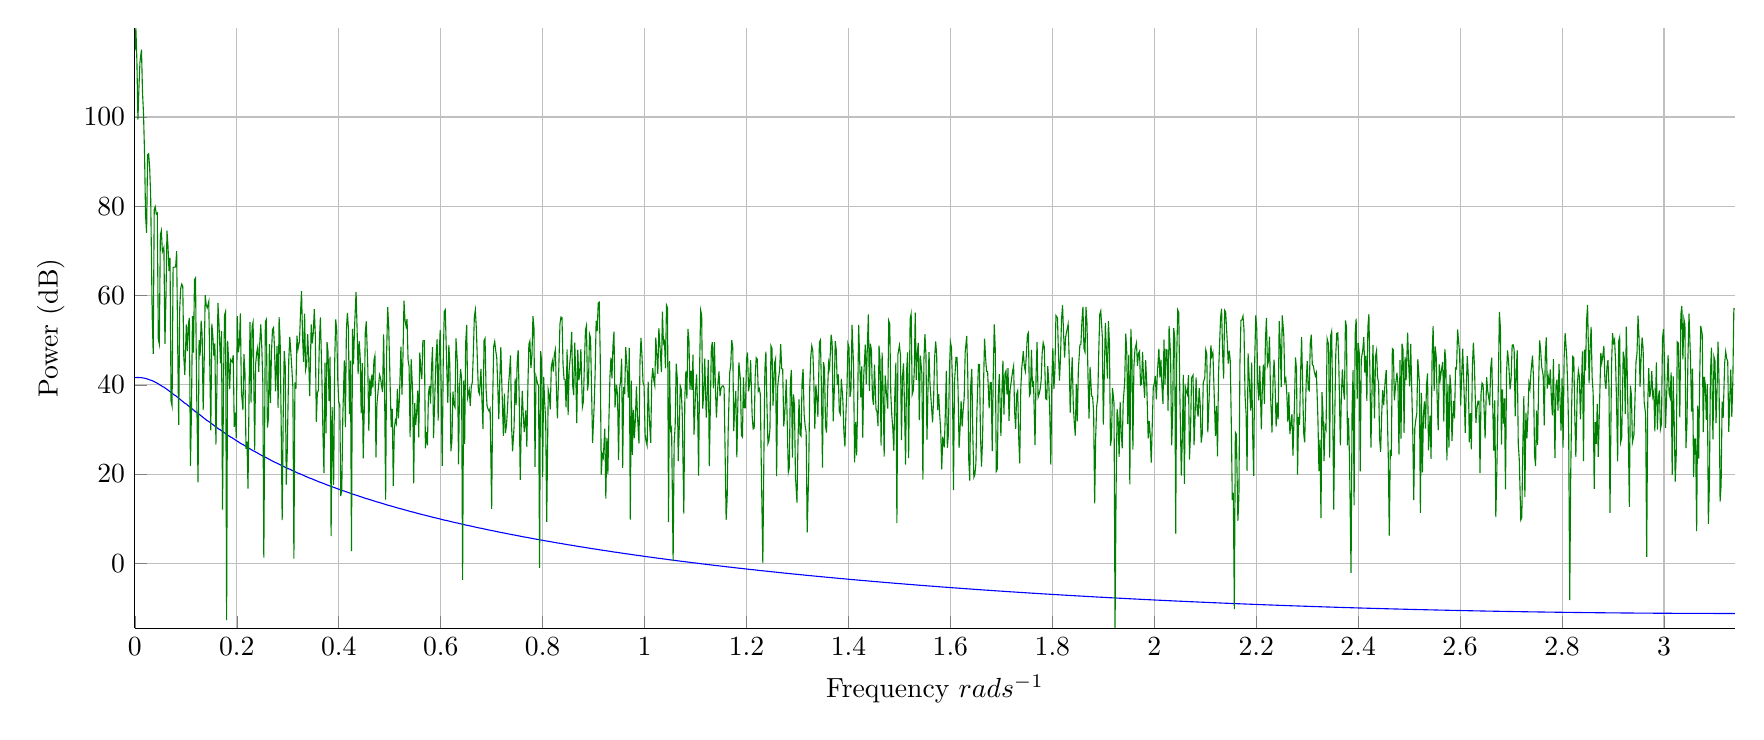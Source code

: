 % This file was created by matlab2tikz v0.4.7 (commit dc5325fc96215cb6277fcef9395ab1c97c9c1938) running on MATLAB 8.3.
% Copyright (c) 2008--2014, Nico Schlömer <nico.schloemer@gmail.com>
% All rights reserved.
% Minimal pgfplots version: 1.3
% 
% The latest updates can be retrieved from
%   http://www.mathworks.com/matlabcentral/fileexchange/22022-matlab2tikz
% where you can also make suggestions and rate matlab2tikz.
% 
\begin{tikzpicture}

\begin{axis}[%
width=8in,
height=3in,
scale only axis,
xmin=0,
xmax=3.139,
xlabel={Frequency $rads^{-1}$},
xmajorgrids,
ymin=-14.538,
ymax=119.898,
ylabel={Power (dB)},
ymajorgrids,
axis x line*=bottom,
axis y line*=left
]
\addplot [color=blue,solid,forget plot]
  table[row sep=crcr]{0	41.604\\
0.002	41.623\\
0.004	41.633\\
0.006	41.635\\
0.008	41.629\\
0.01	41.615\\
0.013	41.592\\
0.015	41.561\\
0.017	41.522\\
0.019	41.474\\
0.021	41.419\\
0.023	41.356\\
0.025	41.286\\
0.027	41.208\\
0.029	41.123\\
0.031	41.031\\
0.034	40.932\\
0.036	40.827\\
0.038	40.715\\
0.04	40.598\\
0.042	40.474\\
0.044	40.346\\
0.046	40.212\\
0.048	40.073\\
0.05	39.929\\
0.052	39.781\\
0.054	39.629\\
0.057	39.473\\
0.059	39.313\\
0.061	39.15\\
0.063	38.984\\
0.065	38.814\\
0.067	38.643\\
0.069	38.468\\
0.071	38.292\\
0.073	38.113\\
0.075	37.933\\
0.077	37.75\\
0.08	37.567\\
0.082	37.382\\
0.084	37.196\\
0.086	37.009\\
0.088	36.821\\
0.09	36.632\\
0.092	36.443\\
0.094	36.254\\
0.096	36.064\\
0.098	35.873\\
0.101	35.683\\
0.103	35.493\\
0.105	35.302\\
0.107	35.112\\
0.109	34.922\\
0.111	34.733\\
0.113	34.544\\
0.115	34.355\\
0.117	34.167\\
0.119	33.979\\
0.121	33.792\\
0.124	33.605\\
0.126	33.419\\
0.128	33.234\\
0.13	33.05\\
0.132	32.867\\
0.134	32.684\\
0.136	32.502\\
0.138	32.321\\
0.14	32.141\\
0.142	31.962\\
0.145	31.784\\
0.147	31.607\\
0.149	31.431\\
0.151	31.256\\
0.153	31.082\\
0.155	30.909\\
0.157	30.737\\
0.159	30.565\\
0.161	30.395\\
0.163	30.226\\
0.165	30.059\\
0.168	29.892\\
0.17	29.726\\
0.172	29.561\\
0.174	29.397\\
0.176	29.235\\
0.178	29.073\\
0.18	28.912\\
0.182	28.753\\
0.184	28.594\\
0.186	28.437\\
0.188	28.281\\
0.191	28.125\\
0.193	27.971\\
0.195	27.817\\
0.197	27.665\\
0.199	27.514\\
0.201	27.364\\
0.203	27.214\\
0.205	27.066\\
0.207	26.919\\
0.209	26.772\\
0.212	26.627\\
0.214	26.482\\
0.216	26.339\\
0.218	26.196\\
0.22	26.055\\
0.222	25.914\\
0.224	25.774\\
0.226	25.636\\
0.228	25.498\\
0.23	25.361\\
0.232	25.225\\
0.235	25.089\\
0.237	24.955\\
0.239	24.822\\
0.241	24.689\\
0.243	24.557\\
0.245	24.426\\
0.247	24.296\\
0.249	24.167\\
0.251	24.039\\
0.253	23.911\\
0.256	23.784\\
0.258	23.658\\
0.26	23.533\\
0.262	23.409\\
0.264	23.285\\
0.266	23.162\\
0.268	23.04\\
0.27	22.919\\
0.272	22.798\\
0.274	22.679\\
0.276	22.56\\
0.279	22.441\\
0.281	22.324\\
0.283	22.207\\
0.285	22.09\\
0.287	21.975\\
0.289	21.86\\
0.291	21.746\\
0.293	21.632\\
0.295	21.52\\
0.297	21.407\\
0.299	21.296\\
0.302	21.185\\
0.304	21.075\\
0.306	20.965\\
0.308	20.856\\
0.31	20.748\\
0.312	20.641\\
0.314	20.533\\
0.316	20.427\\
0.318	20.321\\
0.32	20.216\\
0.323	20.111\\
0.325	20.007\\
0.327	19.904\\
0.329	19.801\\
0.331	19.699\\
0.333	19.597\\
0.335	19.496\\
0.337	19.395\\
0.339	19.295\\
0.341	19.195\\
0.343	19.096\\
0.346	18.998\\
0.348	18.9\\
0.35	18.802\\
0.352	18.706\\
0.354	18.609\\
0.356	18.513\\
0.358	18.418\\
0.36	18.323\\
0.362	18.229\\
0.364	18.135\\
0.367	18.041\\
0.369	17.948\\
0.371	17.856\\
0.373	17.764\\
0.375	17.672\\
0.377	17.581\\
0.379	17.491\\
0.381	17.401\\
0.383	17.311\\
0.385	17.222\\
0.387	17.133\\
0.39	17.045\\
0.392	16.957\\
0.394	16.869\\
0.396	16.782\\
0.398	16.696\\
0.4	16.61\\
0.402	16.524\\
0.404	16.438\\
0.406	16.353\\
0.408	16.269\\
0.411	16.185\\
0.413	16.101\\
0.415	16.018\\
0.417	15.935\\
0.419	15.852\\
0.421	15.77\\
0.423	15.688\\
0.425	15.607\\
0.427	15.526\\
0.429	15.445\\
0.431	15.365\\
0.434	15.285\\
0.436	15.205\\
0.438	15.126\\
0.44	15.047\\
0.442	14.969\\
0.444	14.891\\
0.446	14.813\\
0.448	14.736\\
0.45	14.659\\
0.452	14.582\\
0.454	14.506\\
0.457	14.43\\
0.459	14.354\\
0.461	14.278\\
0.463	14.203\\
0.465	14.129\\
0.467	14.054\\
0.469	13.98\\
0.471	13.906\\
0.473	13.833\\
0.475	13.76\\
0.478	13.687\\
0.48	13.615\\
0.482	13.542\\
0.484	13.47\\
0.486	13.399\\
0.488	13.328\\
0.49	13.257\\
0.492	13.186\\
0.494	13.116\\
0.496	13.045\\
0.498	12.976\\
0.501	12.906\\
0.503	12.837\\
0.505	12.768\\
0.507	12.699\\
0.509	12.631\\
0.511	12.563\\
0.513	12.495\\
0.515	12.427\\
0.517	12.36\\
0.519	12.293\\
0.522	12.226\\
0.524	12.16\\
0.526	12.093\\
0.528	12.027\\
0.53	11.962\\
0.532	11.896\\
0.534	11.831\\
0.536	11.766\\
0.538	11.701\\
0.54	11.637\\
0.542	11.573\\
0.545	11.509\\
0.547	11.445\\
0.549	11.381\\
0.551	11.318\\
0.553	11.255\\
0.555	11.192\\
0.557	11.13\\
0.559	11.068\\
0.561	11.006\\
0.563	10.944\\
0.565	10.882\\
0.568	10.821\\
0.57	10.76\\
0.572	10.699\\
0.574	10.638\\
0.576	10.578\\
0.578	10.518\\
0.58	10.458\\
0.582	10.398\\
0.584	10.338\\
0.586	10.279\\
0.589	10.22\\
0.591	10.161\\
0.593	10.102\\
0.595	10.044\\
0.597	9.985\\
0.599	9.927\\
0.601	9.869\\
0.603	9.812\\
0.605	9.754\\
0.607	9.697\\
0.609	9.64\\
0.612	9.583\\
0.614	9.526\\
0.616	9.47\\
0.618	9.414\\
0.62	9.358\\
0.622	9.302\\
0.624	9.246\\
0.626	9.191\\
0.628	9.135\\
0.63	9.08\\
0.633	9.025\\
0.635	8.97\\
0.637	8.916\\
0.639	8.862\\
0.641	8.807\\
0.643	8.753\\
0.645	8.7\\
0.647	8.646\\
0.649	8.592\\
0.651	8.539\\
0.653	8.486\\
0.656	8.433\\
0.658	8.38\\
0.66	8.328\\
0.662	8.275\\
0.664	8.223\\
0.666	8.171\\
0.668	8.119\\
0.67	8.068\\
0.672	8.016\\
0.674	7.965\\
0.676	7.914\\
0.679	7.862\\
0.681	7.812\\
0.683	7.761\\
0.685	7.71\\
0.687	7.66\\
0.689	7.61\\
0.691	7.56\\
0.693	7.51\\
0.695	7.46\\
0.697	7.41\\
0.7	7.361\\
0.702	7.312\\
0.704	7.263\\
0.706	7.214\\
0.708	7.165\\
0.71	7.116\\
0.712	7.068\\
0.714	7.019\\
0.716	6.971\\
0.718	6.923\\
0.72	6.875\\
0.723	6.827\\
0.725	6.78\\
0.727	6.732\\
0.729	6.685\\
0.731	6.638\\
0.733	6.591\\
0.735	6.544\\
0.737	6.497\\
0.739	6.451\\
0.741	6.404\\
0.744	6.358\\
0.746	6.312\\
0.748	6.266\\
0.75	6.22\\
0.752	6.174\\
0.754	6.128\\
0.756	6.083\\
0.758	6.037\\
0.76	5.992\\
0.762	5.947\\
0.764	5.902\\
0.767	5.857\\
0.769	5.813\\
0.771	5.768\\
0.773	5.724\\
0.775	5.679\\
0.777	5.635\\
0.779	5.591\\
0.781	5.547\\
0.783	5.503\\
0.785	5.46\\
0.787	5.416\\
0.79	5.373\\
0.792	5.33\\
0.794	5.286\\
0.796	5.243\\
0.798	5.201\\
0.8	5.158\\
0.802	5.115\\
0.804	5.073\\
0.806	5.03\\
0.808	4.988\\
0.811	4.946\\
0.813	4.904\\
0.815	4.862\\
0.817	4.82\\
0.819	4.778\\
0.821	4.737\\
0.823	4.695\\
0.825	4.654\\
0.827	4.612\\
0.829	4.571\\
0.831	4.53\\
0.834	4.489\\
0.836	4.449\\
0.838	4.408\\
0.84	4.367\\
0.842	4.327\\
0.844	4.287\\
0.846	4.246\\
0.848	4.206\\
0.85	4.166\\
0.852	4.126\\
0.855	4.087\\
0.857	4.047\\
0.859	4.007\\
0.861	3.968\\
0.863	3.929\\
0.865	3.889\\
0.867	3.85\\
0.869	3.811\\
0.871	3.772\\
0.873	3.733\\
0.875	3.695\\
0.878	3.656\\
0.88	3.618\\
0.882	3.579\\
0.884	3.541\\
0.886	3.503\\
0.888	3.465\\
0.89	3.427\\
0.892	3.389\\
0.894	3.351\\
0.896	3.313\\
0.898	3.276\\
0.901	3.238\\
0.903	3.201\\
0.905	3.163\\
0.907	3.126\\
0.909	3.089\\
0.911	3.052\\
0.913	3.015\\
0.915	2.978\\
0.917	2.941\\
0.919	2.905\\
0.922	2.868\\
0.924	2.832\\
0.926	2.796\\
0.928	2.759\\
0.93	2.723\\
0.932	2.687\\
0.934	2.651\\
0.936	2.615\\
0.938	2.579\\
0.94	2.544\\
0.942	2.508\\
0.945	2.473\\
0.947	2.437\\
0.949	2.402\\
0.951	2.367\\
0.953	2.331\\
0.955	2.296\\
0.957	2.261\\
0.959	2.226\\
0.961	2.192\\
0.963	2.157\\
0.966	2.122\\
0.968	2.088\\
0.97	2.053\\
0.972	2.019\\
0.974	1.985\\
0.976	1.95\\
0.978	1.916\\
0.98	1.882\\
0.982	1.848\\
0.984	1.815\\
0.986	1.781\\
0.989	1.747\\
0.991	1.713\\
0.993	1.68\\
0.995	1.647\\
0.997	1.613\\
0.999	1.58\\
1.001	1.547\\
1.003	1.514\\
1.005	1.481\\
1.007	1.448\\
1.009	1.415\\
1.012	1.382\\
1.014	1.349\\
1.016	1.317\\
1.018	1.284\\
1.02	1.252\\
1.022	1.219\\
1.024	1.187\\
1.026	1.155\\
1.028	1.122\\
1.03	1.09\\
1.033	1.058\\
1.035	1.026\\
1.037	0.995\\
1.039	0.963\\
1.041	0.931\\
1.043	0.9\\
1.045	0.868\\
1.047	0.837\\
1.049	0.805\\
1.051	0.774\\
1.053	0.743\\
1.056	0.711\\
1.058	0.68\\
1.06	0.649\\
1.062	0.618\\
1.064	0.587\\
1.066	0.557\\
1.068	0.526\\
1.07	0.495\\
1.072	0.465\\
1.074	0.434\\
1.077	0.404\\
1.079	0.373\\
1.081	0.343\\
1.083	0.313\\
1.085	0.283\\
1.087	0.253\\
1.089	0.223\\
1.091	0.193\\
1.093	0.163\\
1.095	0.133\\
1.097	0.103\\
1.1	0.074\\
1.102	0.044\\
1.104	0.014\\
1.106	-0.015\\
1.108	-0.044\\
1.11	-0.074\\
1.112	-0.103\\
1.114	-0.132\\
1.116	-0.161\\
1.118	-0.19\\
1.121	-0.219\\
1.123	-0.248\\
1.125	-0.277\\
1.127	-0.306\\
1.129	-0.335\\
1.131	-0.363\\
1.133	-0.392\\
1.135	-0.42\\
1.137	-0.449\\
1.139	-0.477\\
1.141	-0.506\\
1.144	-0.534\\
1.146	-0.562\\
1.148	-0.59\\
1.15	-0.618\\
1.152	-0.646\\
1.154	-0.674\\
1.156	-0.702\\
1.158	-0.73\\
1.16	-0.758\\
1.162	-0.785\\
1.164	-0.813\\
1.167	-0.84\\
1.169	-0.868\\
1.171	-0.895\\
1.173	-0.923\\
1.175	-0.95\\
1.177	-0.977\\
1.179	-1.005\\
1.181	-1.032\\
1.183	-1.059\\
1.185	-1.086\\
1.188	-1.113\\
1.19	-1.14\\
1.192	-1.166\\
1.194	-1.193\\
1.196	-1.22\\
1.198	-1.247\\
1.2	-1.273\\
1.202	-1.3\\
1.204	-1.326\\
1.206	-1.353\\
1.208	-1.379\\
1.211	-1.405\\
1.213	-1.431\\
1.215	-1.458\\
1.217	-1.484\\
1.219	-1.51\\
1.221	-1.536\\
1.223	-1.562\\
1.225	-1.588\\
1.227	-1.614\\
1.229	-1.639\\
1.232	-1.665\\
1.234	-1.691\\
1.236	-1.716\\
1.238	-1.742\\
1.24	-1.767\\
1.242	-1.793\\
1.244	-1.818\\
1.246	-1.844\\
1.248	-1.869\\
1.25	-1.894\\
1.252	-1.919\\
1.255	-1.944\\
1.257	-1.969\\
1.259	-1.994\\
1.261	-2.019\\
1.263	-2.044\\
1.265	-2.069\\
1.267	-2.094\\
1.269	-2.118\\
1.271	-2.143\\
1.273	-2.168\\
1.275	-2.192\\
1.278	-2.217\\
1.28	-2.241\\
1.282	-2.266\\
1.284	-2.29\\
1.286	-2.314\\
1.288	-2.339\\
1.29	-2.363\\
1.292	-2.387\\
1.294	-2.411\\
1.296	-2.435\\
1.299	-2.459\\
1.301	-2.483\\
1.303	-2.507\\
1.305	-2.531\\
1.307	-2.555\\
1.309	-2.578\\
1.311	-2.602\\
1.313	-2.626\\
1.315	-2.649\\
1.317	-2.673\\
1.319	-2.696\\
1.322	-2.72\\
1.324	-2.743\\
1.326	-2.766\\
1.328	-2.79\\
1.33	-2.813\\
1.332	-2.836\\
1.334	-2.859\\
1.336	-2.882\\
1.338	-2.905\\
1.34	-2.928\\
1.343	-2.951\\
1.345	-2.974\\
1.347	-2.997\\
1.349	-3.02\\
1.351	-3.042\\
1.353	-3.065\\
1.355	-3.088\\
1.357	-3.11\\
1.359	-3.133\\
1.361	-3.155\\
1.363	-3.178\\
1.366	-3.2\\
1.368	-3.222\\
1.37	-3.245\\
1.372	-3.267\\
1.374	-3.289\\
1.376	-3.311\\
1.378	-3.333\\
1.38	-3.355\\
1.382	-3.378\\
1.384	-3.399\\
1.386	-3.421\\
1.389	-3.443\\
1.391	-3.465\\
1.393	-3.487\\
1.395	-3.509\\
1.397	-3.53\\
1.399	-3.552\\
1.401	-3.574\\
1.403	-3.595\\
1.405	-3.617\\
1.407	-3.638\\
1.41	-3.66\\
1.412	-3.681\\
1.414	-3.702\\
1.416	-3.724\\
1.418	-3.745\\
1.42	-3.766\\
1.422	-3.787\\
1.424	-3.808\\
1.426	-3.829\\
1.428	-3.85\\
1.43	-3.871\\
1.433	-3.892\\
1.435	-3.913\\
1.437	-3.934\\
1.439	-3.955\\
1.441	-3.976\\
1.443	-3.996\\
1.445	-4.017\\
1.447	-4.038\\
1.449	-4.058\\
1.451	-4.079\\
1.454	-4.099\\
1.456	-4.12\\
1.458	-4.14\\
1.46	-4.16\\
1.462	-4.181\\
1.464	-4.201\\
1.466	-4.221\\
1.468	-4.241\\
1.47	-4.262\\
1.472	-4.282\\
1.474	-4.302\\
1.477	-4.322\\
1.479	-4.342\\
1.481	-4.362\\
1.483	-4.382\\
1.485	-4.401\\
1.487	-4.421\\
1.489	-4.441\\
1.491	-4.461\\
1.493	-4.481\\
1.495	-4.5\\
1.497	-4.52\\
1.5	-4.539\\
1.502	-4.559\\
1.504	-4.578\\
1.506	-4.598\\
1.508	-4.617\\
1.51	-4.637\\
1.512	-4.656\\
1.514	-4.675\\
1.516	-4.694\\
1.518	-4.714\\
1.521	-4.733\\
1.523	-4.752\\
1.525	-4.771\\
1.527	-4.79\\
1.529	-4.809\\
1.531	-4.828\\
1.533	-4.847\\
1.535	-4.866\\
1.537	-4.885\\
1.539	-4.904\\
1.541	-4.922\\
1.544	-4.941\\
1.546	-4.96\\
1.548	-4.978\\
1.55	-4.997\\
1.552	-5.016\\
1.554	-5.034\\
1.556	-5.053\\
1.558	-5.071\\
1.56	-5.09\\
1.562	-5.108\\
1.565	-5.126\\
1.567	-5.145\\
1.569	-5.163\\
1.571	-5.181\\
1.573	-5.199\\
1.575	-5.217\\
1.577	-5.236\\
1.579	-5.254\\
1.581	-5.272\\
1.583	-5.29\\
1.585	-5.308\\
1.588	-5.326\\
1.59	-5.344\\
1.592	-5.361\\
1.594	-5.379\\
1.596	-5.397\\
1.598	-5.415\\
1.6	-5.432\\
1.602	-5.45\\
1.604	-5.468\\
1.606	-5.485\\
1.608	-5.503\\
1.611	-5.52\\
1.613	-5.538\\
1.615	-5.555\\
1.617	-5.573\\
1.619	-5.59\\
1.621	-5.607\\
1.623	-5.625\\
1.625	-5.642\\
1.627	-5.659\\
1.629	-5.676\\
1.632	-5.694\\
1.634	-5.711\\
1.636	-5.728\\
1.638	-5.745\\
1.64	-5.762\\
1.642	-5.779\\
1.644	-5.796\\
1.646	-5.813\\
1.648	-5.83\\
1.65	-5.847\\
1.652	-5.863\\
1.655	-5.88\\
1.657	-5.897\\
1.659	-5.914\\
1.661	-5.93\\
1.663	-5.947\\
1.665	-5.963\\
1.667	-5.98\\
1.669	-5.997\\
1.671	-6.013\\
1.673	-6.029\\
1.676	-6.046\\
1.678	-6.062\\
1.68	-6.079\\
1.682	-6.095\\
1.684	-6.111\\
1.686	-6.127\\
1.688	-6.144\\
1.69	-6.16\\
1.692	-6.176\\
1.694	-6.192\\
1.696	-6.208\\
1.699	-6.224\\
1.701	-6.24\\
1.703	-6.256\\
1.705	-6.272\\
1.707	-6.288\\
1.709	-6.304\\
1.711	-6.32\\
1.713	-6.336\\
1.715	-6.351\\
1.717	-6.367\\
1.719	-6.383\\
1.722	-6.399\\
1.724	-6.414\\
1.726	-6.43\\
1.728	-6.445\\
1.73	-6.461\\
1.732	-6.477\\
1.734	-6.492\\
1.736	-6.507\\
1.738	-6.523\\
1.74	-6.538\\
1.743	-6.554\\
1.745	-6.569\\
1.747	-6.584\\
1.749	-6.6\\
1.751	-6.615\\
1.753	-6.63\\
1.755	-6.645\\
1.757	-6.66\\
1.759	-6.675\\
1.761	-6.69\\
1.763	-6.705\\
1.766	-6.72\\
1.768	-6.735\\
1.77	-6.75\\
1.772	-6.765\\
1.774	-6.78\\
1.776	-6.795\\
1.778	-6.81\\
1.78	-6.825\\
1.782	-6.839\\
1.784	-6.854\\
1.787	-6.869\\
1.789	-6.883\\
1.791	-6.898\\
1.793	-6.913\\
1.795	-6.927\\
1.797	-6.942\\
1.799	-6.956\\
1.801	-6.971\\
1.803	-6.985\\
1.805	-6.999\\
1.807	-7.014\\
1.81	-7.028\\
1.812	-7.042\\
1.814	-7.057\\
1.816	-7.071\\
1.818	-7.085\\
1.82	-7.099\\
1.822	-7.114\\
1.824	-7.128\\
1.826	-7.142\\
1.828	-7.156\\
1.831	-7.17\\
1.833	-7.184\\
1.835	-7.198\\
1.837	-7.212\\
1.839	-7.226\\
1.841	-7.24\\
1.843	-7.253\\
1.845	-7.267\\
1.847	-7.281\\
1.849	-7.295\\
1.851	-7.309\\
1.854	-7.322\\
1.856	-7.336\\
1.858	-7.35\\
1.86	-7.363\\
1.862	-7.377\\
1.864	-7.39\\
1.866	-7.404\\
1.868	-7.417\\
1.87	-7.431\\
1.872	-7.444\\
1.874	-7.458\\
1.877	-7.471\\
1.879	-7.484\\
1.881	-7.498\\
1.883	-7.511\\
1.885	-7.524\\
1.887	-7.538\\
1.889	-7.551\\
1.891	-7.564\\
1.893	-7.577\\
1.895	-7.59\\
1.898	-7.603\\
1.9	-7.616\\
1.902	-7.629\\
1.904	-7.642\\
1.906	-7.655\\
1.908	-7.668\\
1.91	-7.681\\
1.912	-7.694\\
1.914	-7.707\\
1.916	-7.72\\
1.918	-7.733\\
1.921	-7.745\\
1.923	-7.758\\
1.925	-7.771\\
1.927	-7.784\\
1.929	-7.796\\
1.931	-7.809\\
1.933	-7.822\\
1.935	-7.834\\
1.937	-7.847\\
1.939	-7.859\\
1.942	-7.872\\
1.944	-7.884\\
1.946	-7.897\\
1.948	-7.909\\
1.95	-7.921\\
1.952	-7.934\\
1.954	-7.946\\
1.956	-7.958\\
1.958	-7.971\\
1.96	-7.983\\
1.962	-7.995\\
1.965	-8.007\\
1.967	-8.019\\
1.969	-8.032\\
1.971	-8.044\\
1.973	-8.056\\
1.975	-8.068\\
1.977	-8.08\\
1.979	-8.092\\
1.981	-8.104\\
1.983	-8.116\\
1.985	-8.128\\
1.988	-8.14\\
1.99	-8.151\\
1.992	-8.163\\
1.994	-8.175\\
1.996	-8.187\\
1.998	-8.199\\
2.0	-8.21\\
2.002	-8.222\\
2.004	-8.234\\
2.006	-8.245\\
2.009	-8.257\\
2.011	-8.269\\
2.013	-8.28\\
2.015	-8.292\\
2.017	-8.303\\
2.019	-8.315\\
2.021	-8.326\\
2.023	-8.338\\
2.025	-8.349\\
2.027	-8.36\\
2.029	-8.372\\
2.032	-8.383\\
2.034	-8.394\\
2.036	-8.406\\
2.038	-8.417\\
2.04	-8.428\\
2.042	-8.439\\
2.044	-8.451\\
2.046	-8.462\\
2.048	-8.473\\
2.05	-8.484\\
2.053	-8.495\\
2.055	-8.506\\
2.057	-8.517\\
2.059	-8.528\\
2.061	-8.539\\
2.063	-8.55\\
2.065	-8.561\\
2.067	-8.572\\
2.069	-8.583\\
2.071	-8.593\\
2.073	-8.604\\
2.076	-8.615\\
2.078	-8.626\\
2.08	-8.637\\
2.082	-8.647\\
2.084	-8.658\\
2.086	-8.669\\
2.088	-8.679\\
2.09	-8.69\\
2.092	-8.7\\
2.094	-8.711\\
2.096	-8.721\\
2.099	-8.732\\
2.101	-8.742\\
2.103	-8.753\\
2.105	-8.763\\
2.107	-8.774\\
2.109	-8.784\\
2.111	-8.794\\
2.113	-8.805\\
2.115	-8.815\\
2.117	-8.825\\
2.12	-8.836\\
2.122	-8.846\\
2.124	-8.856\\
2.126	-8.866\\
2.128	-8.876\\
2.13	-8.886\\
2.132	-8.897\\
2.134	-8.907\\
2.136	-8.917\\
2.138	-8.927\\
2.14	-8.937\\
2.143	-8.947\\
2.145	-8.957\\
2.147	-8.967\\
2.149	-8.976\\
2.151	-8.986\\
2.153	-8.996\\
2.155	-9.006\\
2.157	-9.016\\
2.159	-9.026\\
2.161	-9.035\\
2.164	-9.045\\
2.166	-9.055\\
2.168	-9.065\\
2.17	-9.074\\
2.172	-9.084\\
2.174	-9.093\\
2.176	-9.103\\
2.178	-9.113\\
2.18	-9.122\\
2.182	-9.132\\
2.184	-9.141\\
2.187	-9.151\\
2.189	-9.16\\
2.191	-9.169\\
2.193	-9.179\\
2.195	-9.188\\
2.197	-9.198\\
2.199	-9.207\\
2.201	-9.216\\
2.203	-9.225\\
2.205	-9.235\\
2.207	-9.244\\
2.21	-9.253\\
2.212	-9.262\\
2.214	-9.271\\
2.216	-9.281\\
2.218	-9.29\\
2.22	-9.299\\
2.222	-9.308\\
2.224	-9.317\\
2.226	-9.326\\
2.228	-9.335\\
2.231	-9.344\\
2.233	-9.353\\
2.235	-9.362\\
2.237	-9.371\\
2.239	-9.379\\
2.241	-9.388\\
2.243	-9.397\\
2.245	-9.406\\
2.247	-9.415\\
2.249	-9.423\\
2.251	-9.432\\
2.254	-9.441\\
2.256	-9.45\\
2.258	-9.458\\
2.26	-9.467\\
2.262	-9.475\\
2.264	-9.484\\
2.266	-9.493\\
2.268	-9.501\\
2.27	-9.51\\
2.272	-9.518\\
2.275	-9.527\\
2.277	-9.535\\
2.279	-9.544\\
2.281	-9.552\\
2.283	-9.56\\
2.285	-9.569\\
2.287	-9.577\\
2.289	-9.585\\
2.291	-9.594\\
2.293	-9.602\\
2.295	-9.61\\
2.298	-9.618\\
2.3	-9.627\\
2.302	-9.635\\
2.304	-9.643\\
2.306	-9.651\\
2.308	-9.659\\
2.31	-9.667\\
2.312	-9.675\\
2.314	-9.683\\
2.316	-9.691\\
2.318	-9.699\\
2.321	-9.707\\
2.323	-9.715\\
2.325	-9.723\\
2.327	-9.731\\
2.329	-9.739\\
2.331	-9.747\\
2.333	-9.755\\
2.335	-9.762\\
2.337	-9.77\\
2.339	-9.778\\
2.342	-9.786\\
2.344	-9.793\\
2.346	-9.801\\
2.348	-9.809\\
2.35	-9.816\\
2.352	-9.824\\
2.354	-9.832\\
2.356	-9.839\\
2.358	-9.847\\
2.36	-9.854\\
2.362	-9.862\\
2.365	-9.869\\
2.367	-9.877\\
2.369	-9.884\\
2.371	-9.892\\
2.373	-9.899\\
2.375	-9.907\\
2.377	-9.914\\
2.379	-9.921\\
2.381	-9.929\\
2.383	-9.936\\
2.386	-9.943\\
2.388	-9.95\\
2.39	-9.958\\
2.392	-9.965\\
2.394	-9.972\\
2.396	-9.979\\
2.398	-9.986\\
2.4	-9.994\\
2.402	-10.001\\
2.404	-10.008\\
2.406	-10.015\\
2.409	-10.022\\
2.411	-10.029\\
2.413	-10.036\\
2.415	-10.043\\
2.417	-10.05\\
2.419	-10.057\\
2.421	-10.064\\
2.423	-10.07\\
2.425	-10.077\\
2.427	-10.084\\
2.429	-10.091\\
2.432	-10.098\\
2.434	-10.105\\
2.436	-10.111\\
2.438	-10.118\\
2.44	-10.125\\
2.442	-10.131\\
2.444	-10.138\\
2.446	-10.145\\
2.448	-10.151\\
2.45	-10.158\\
2.453	-10.165\\
2.455	-10.171\\
2.457	-10.178\\
2.459	-10.184\\
2.461	-10.191\\
2.463	-10.197\\
2.465	-10.204\\
2.467	-10.21\\
2.469	-10.216\\
2.471	-10.223\\
2.473	-10.229\\
2.476	-10.235\\
2.478	-10.242\\
2.48	-10.248\\
2.482	-10.254\\
2.484	-10.261\\
2.486	-10.267\\
2.488	-10.273\\
2.49	-10.279\\
2.492	-10.285\\
2.494	-10.292\\
2.497	-10.298\\
2.499	-10.304\\
2.501	-10.31\\
2.503	-10.316\\
2.505	-10.322\\
2.507	-10.328\\
2.509	-10.334\\
2.511	-10.34\\
2.513	-10.346\\
2.515	-10.352\\
2.517	-10.358\\
2.52	-10.364\\
2.522	-10.37\\
2.524	-10.376\\
2.526	-10.381\\
2.528	-10.387\\
2.53	-10.393\\
2.532	-10.399\\
2.534	-10.405\\
2.536	-10.41\\
2.538	-10.416\\
2.541	-10.422\\
2.543	-10.427\\
2.545	-10.433\\
2.547	-10.439\\
2.549	-10.444\\
2.551	-10.45\\
2.553	-10.455\\
2.555	-10.461\\
2.557	-10.467\\
2.559	-10.472\\
2.561	-10.477\\
2.564	-10.483\\
2.566	-10.488\\
2.568	-10.494\\
2.57	-10.499\\
2.572	-10.505\\
2.574	-10.51\\
2.576	-10.515\\
2.578	-10.521\\
2.58	-10.526\\
2.582	-10.531\\
2.584	-10.536\\
2.587	-10.542\\
2.589	-10.547\\
2.591	-10.552\\
2.593	-10.557\\
2.595	-10.562\\
2.597	-10.568\\
2.599	-10.573\\
2.601	-10.578\\
2.603	-10.583\\
2.605	-10.588\\
2.608	-10.593\\
2.61	-10.598\\
2.612	-10.603\\
2.614	-10.608\\
2.616	-10.613\\
2.618	-10.618\\
2.62	-10.623\\
2.622	-10.628\\
2.624	-10.632\\
2.626	-10.637\\
2.628	-10.642\\
2.631	-10.647\\
2.633	-10.652\\
2.635	-10.656\\
2.637	-10.661\\
2.639	-10.666\\
2.641	-10.671\\
2.643	-10.675\\
2.645	-10.68\\
2.647	-10.685\\
2.649	-10.689\\
2.652	-10.694\\
2.654	-10.698\\
2.656	-10.703\\
2.658	-10.708\\
2.66	-10.712\\
2.662	-10.717\\
2.664	-10.721\\
2.666	-10.726\\
2.668	-10.73\\
2.67	-10.734\\
2.672	-10.739\\
2.675	-10.743\\
2.677	-10.748\\
2.679	-10.752\\
2.681	-10.756\\
2.683	-10.761\\
2.685	-10.765\\
2.687	-10.769\\
2.689	-10.773\\
2.691	-10.778\\
2.693	-10.782\\
2.695	-10.786\\
2.698	-10.79\\
2.7	-10.794\\
2.702	-10.798\\
2.704	-10.802\\
2.706	-10.807\\
2.708	-10.811\\
2.71	-10.815\\
2.712	-10.819\\
2.714	-10.823\\
2.716	-10.827\\
2.719	-10.831\\
2.721	-10.835\\
2.723	-10.838\\
2.725	-10.842\\
2.727	-10.846\\
2.729	-10.85\\
2.731	-10.854\\
2.733	-10.858\\
2.735	-10.862\\
2.737	-10.865\\
2.739	-10.869\\
2.742	-10.873\\
2.744	-10.877\\
2.746	-10.88\\
2.748	-10.884\\
2.75	-10.888\\
2.752	-10.891\\
2.754	-10.895\\
2.756	-10.899\\
2.758	-10.902\\
2.76	-10.906\\
2.763	-10.909\\
2.765	-10.913\\
2.767	-10.916\\
2.769	-10.92\\
2.771	-10.923\\
2.773	-10.927\\
2.775	-10.93\\
2.777	-10.933\\
2.779	-10.937\\
2.781	-10.94\\
2.783	-10.944\\
2.786	-10.947\\
2.788	-10.95\\
2.79	-10.954\\
2.792	-10.957\\
2.794	-10.96\\
2.796	-10.963\\
2.798	-10.966\\
2.8	-10.97\\
2.802	-10.973\\
2.804	-10.976\\
2.806	-10.979\\
2.809	-10.982\\
2.811	-10.985\\
2.813	-10.988\\
2.815	-10.991\\
2.817	-10.995\\
2.819	-10.998\\
2.821	-11.001\\
2.823	-11.003\\
2.825	-11.006\\
2.827	-11.009\\
2.83	-11.012\\
2.832	-11.015\\
2.834	-11.018\\
2.836	-11.021\\
2.838	-11.024\\
2.84	-11.027\\
2.842	-11.029\\
2.844	-11.032\\
2.846	-11.035\\
2.848	-11.038\\
2.85	-11.04\\
2.853	-11.043\\
2.855	-11.046\\
2.857	-11.048\\
2.859	-11.051\\
2.861	-11.054\\
2.863	-11.056\\
2.865	-11.059\\
2.867	-11.062\\
2.869	-11.064\\
2.871	-11.067\\
2.874	-11.069\\
2.876	-11.072\\
2.878	-11.074\\
2.88	-11.077\\
2.882	-11.079\\
2.884	-11.081\\
2.886	-11.084\\
2.888	-11.086\\
2.89	-11.088\\
2.892	-11.091\\
2.894	-11.093\\
2.897	-11.095\\
2.899	-11.098\\
2.901	-11.1\\
2.903	-11.102\\
2.905	-11.104\\
2.907	-11.107\\
2.909	-11.109\\
2.911	-11.111\\
2.913	-11.113\\
2.915	-11.115\\
2.917	-11.117\\
2.92	-11.119\\
2.922	-11.122\\
2.924	-11.124\\
2.926	-11.126\\
2.928	-11.128\\
2.93	-11.13\\
2.932	-11.132\\
2.934	-11.134\\
2.936	-11.135\\
2.938	-11.137\\
2.941	-11.139\\
2.943	-11.141\\
2.945	-11.143\\
2.947	-11.145\\
2.949	-11.147\\
2.951	-11.148\\
2.953	-11.15\\
2.955	-11.152\\
2.957	-11.154\\
2.959	-11.155\\
2.961	-11.157\\
2.964	-11.159\\
2.966	-11.16\\
2.968	-11.162\\
2.97	-11.164\\
2.972	-11.165\\
2.974	-11.167\\
2.976	-11.169\\
2.978	-11.17\\
2.98	-11.172\\
2.982	-11.173\\
2.985	-11.175\\
2.987	-11.176\\
2.989	-11.178\\
2.991	-11.179\\
2.993	-11.18\\
2.995	-11.182\\
2.997	-11.183\\
2.999	-11.184\\
3.001	-11.186\\
3.003	-11.187\\
3.005	-11.188\\
3.008	-11.19\\
3.01	-11.191\\
3.012	-11.192\\
3.014	-11.193\\
3.016	-11.195\\
3.018	-11.196\\
3.02	-11.197\\
3.022	-11.198\\
3.024	-11.199\\
3.026	-11.2\\
3.028	-11.201\\
3.031	-11.203\\
3.033	-11.204\\
3.035	-11.205\\
3.037	-11.206\\
3.039	-11.207\\
3.041	-11.208\\
3.043	-11.209\\
3.045	-11.21\\
3.047	-11.21\\
3.049	-11.211\\
3.052	-11.212\\
3.054	-11.213\\
3.056	-11.214\\
3.058	-11.215\\
3.06	-11.216\\
3.062	-11.216\\
3.064	-11.217\\
3.066	-11.218\\
3.068	-11.219\\
3.07	-11.219\\
3.072	-11.22\\
3.075	-11.221\\
3.077	-11.221\\
3.079	-11.222\\
3.081	-11.223\\
3.083	-11.223\\
3.085	-11.224\\
3.087	-11.224\\
3.089	-11.225\\
3.091	-11.225\\
3.093	-11.226\\
3.096	-11.226\\
3.098	-11.227\\
3.1	-11.227\\
3.102	-11.228\\
3.104	-11.228\\
3.106	-11.228\\
3.108	-11.229\\
3.11	-11.229\\
3.112	-11.229\\
3.114	-11.23\\
3.116	-11.23\\
3.119	-11.23\\
3.121	-11.231\\
3.123	-11.231\\
3.125	-11.231\\
3.127	-11.231\\
3.129	-11.231\\
3.131	-11.232\\
3.133	-11.232\\
3.135	-11.232\\
3.137	-11.232\\
3.139	-11.232\\
};
\addplot [color=black!50!green,solid,forget plot]
  table[row sep=crcr]{0	114.799\\
0.002	119.898\\
0.004	112.547\\
0.006	99.44\\
0.008	106.566\\
0.01	112.3\\
0.013	115.118\\
0.015	105.576\\
0.017	100.681\\
0.019	91.842\\
0.021	77.926\\
0.023	74.025\\
0.025	91.578\\
0.027	91.765\\
0.029	88.751\\
0.031	82.439\\
0.034	55.501\\
0.036	46.948\\
0.038	79.271\\
0.04	79.911\\
0.042	78.299\\
0.044	78.486\\
0.046	50.231\\
0.048	49.116\\
0.05	73.588\\
0.052	74.538\\
0.054	69.82\\
0.057	70.805\\
0.059	49.179\\
0.061	59.488\\
0.063	74.526\\
0.065	71.087\\
0.067	65.455\\
0.069	68.445\\
0.071	36.432\\
0.073	35.266\\
0.075	66.311\\
0.077	66.341\\
0.08	66.419\\
0.082	69.971\\
0.084	49.171\\
0.086	31.048\\
0.088	57.083\\
0.09	61.66\\
0.092	62.551\\
0.094	62.051\\
0.096	46.382\\
0.098	42.251\\
0.101	53.526\\
0.103	47.538\\
0.105	53.642\\
0.107	54.989\\
0.109	21.853\\
0.111	33.774\\
0.113	55.363\\
0.115	47.198\\
0.117	63.52\\
0.119	63.94\\
0.121	40.176\\
0.124	18.133\\
0.126	50.027\\
0.128	46.527\\
0.13	54.355\\
0.132	51.252\\
0.134	34.359\\
0.136	45.225\\
0.138	60.072\\
0.14	57.933\\
0.142	57.26\\
0.145	58.659\\
0.147	44.443\\
0.149	29.781\\
0.151	53.706\\
0.153	50.947\\
0.155	46.441\\
0.157	49.277\\
0.159	26.585\\
0.161	39.744\\
0.163	58.373\\
0.165	53.68\\
0.168	44.781\\
0.17	52.047\\
0.172	12.013\\
0.174	41.446\\
0.176	55.643\\
0.178	56.439\\
0.18	-12.698\\
0.182	49.867\\
0.184	45.32\\
0.186	39.034\\
0.188	45.634\\
0.191	45.128\\
0.193	46.613\\
0.195	30.601\\
0.197	33.776\\
0.199	28.101\\
0.201	55.407\\
0.203	47.281\\
0.205	49.117\\
0.207	56.023\\
0.209	38.534\\
0.212	34.357\\
0.214	46.86\\
0.216	42.747\\
0.218	25.652\\
0.22	27.283\\
0.222	16.727\\
0.224	37.598\\
0.226	54.116\\
0.228	36.031\\
0.23	53.033\\
0.232	54.048\\
0.235	25.343\\
0.237	44.646\\
0.239	47.255\\
0.241	48.404\\
0.243	42.931\\
0.245	49.317\\
0.247	53.517\\
0.249	48.467\\
0.251	40.689\\
0.253	1.282\\
0.256	54.055\\
0.258	54.628\\
0.26	30.396\\
0.262	32.365\\
0.264	49.117\\
0.266	35.96\\
0.268	47.201\\
0.27	52.401\\
0.272	52.806\\
0.274	48.359\\
0.276	38.526\\
0.279	48.729\\
0.281	34.83\\
0.283	55.146\\
0.285	50.103\\
0.287	31.758\\
0.289	9.677\\
0.291	32.674\\
0.293	47.569\\
0.295	44.261\\
0.297	17.649\\
0.299	25.108\\
0.302	45.815\\
0.304	50.723\\
0.306	47.273\\
0.308	43.632\\
0.31	39.462\\
0.312	1.039\\
0.314	40.555\\
0.316	39.109\\
0.318	51.024\\
0.32	48.0\\
0.323	49.785\\
0.325	56.194\\
0.327	60.997\\
0.329	50.823\\
0.331	45.13\\
0.333	55.931\\
0.335	43.363\\
0.337	44.531\\
0.339	51.343\\
0.341	46.222\\
0.343	37.481\\
0.346	53.51\\
0.348	49.273\\
0.35	51.592\\
0.352	56.926\\
0.354	51.293\\
0.356	31.696\\
0.358	38.139\\
0.36	38.78\\
0.362	49.778\\
0.364	55.115\\
0.367	41.292\\
0.369	29.166\\
0.371	20.205\\
0.373	44.912\\
0.375	29.096\\
0.377	49.583\\
0.379	47.358\\
0.381	36.337\\
0.383	46.321\\
0.385	6.078\\
0.387	35.0\\
0.39	17.605\\
0.392	44.792\\
0.394	54.667\\
0.396	52.292\\
0.398	41.276\\
0.4	36.044\\
0.402	35.646\\
0.404	15.078\\
0.406	16.662\\
0.408	33.064\\
0.411	45.473\\
0.413	30.51\\
0.415	52.371\\
0.417	56.138\\
0.419	52.507\\
0.421	33.413\\
0.423	45.445\\
0.425	2.725\\
0.427	52.517\\
0.429	44.58\\
0.431	52.819\\
0.434	60.833\\
0.436	52.513\\
0.438	42.396\\
0.44	49.829\\
0.442	46.492\\
0.444	33.608\\
0.446	44.859\\
0.448	23.503\\
0.45	34.082\\
0.452	51.697\\
0.454	54.186\\
0.457	43.978\\
0.459	29.71\\
0.461	41.416\\
0.463	37.535\\
0.465	42.315\\
0.467	39.361\\
0.469	45.467\\
0.471	46.59\\
0.473	23.744\\
0.475	35.849\\
0.478	39.601\\
0.48	42.266\\
0.482	41.537\\
0.484	39.818\\
0.486	38.363\\
0.488	51.315\\
0.49	38.326\\
0.492	14.262\\
0.494	47.432\\
0.496	57.378\\
0.498	53.141\\
0.501	39.077\\
0.503	30.505\\
0.505	34.596\\
0.507	17.357\\
0.509	30.118\\
0.511	32.042\\
0.513	31.331\\
0.515	39.061\\
0.517	32.475\\
0.519	36.855\\
0.522	48.559\\
0.524	37.808\\
0.526	46.342\\
0.528	58.843\\
0.53	54.428\\
0.532	53.182\\
0.534	54.759\\
0.536	45.523\\
0.538	44.087\\
0.54	28.306\\
0.542	45.78\\
0.545	38.531\\
0.547	17.943\\
0.549	35.871\\
0.551	30.972\\
0.553	34.163\\
0.555	38.718\\
0.557	28.236\\
0.559	47.2\\
0.561	43.479\\
0.563	41.295\\
0.565	49.848\\
0.568	49.893\\
0.57	25.755\\
0.572	29.44\\
0.574	26.46\\
0.576	38.008\\
0.578	39.738\\
0.58	35.812\\
0.582	43.686\\
0.584	48.428\\
0.586	28.051\\
0.589	39.514\\
0.591	46.368\\
0.593	50.238\\
0.595	31.953\\
0.597	46.372\\
0.599	52.31\\
0.601	38.983\\
0.603	21.865\\
0.605	45.241\\
0.607	56.396\\
0.609	56.801\\
0.612	43.371\\
0.614	35.937\\
0.616	48.957\\
0.618	44.339\\
0.62	25.107\\
0.622	27.394\\
0.624	38.495\\
0.626	35.61\\
0.628	34.957\\
0.63	50.379\\
0.633	44.475\\
0.635	22.17\\
0.637	39.48\\
0.639	43.483\\
0.641	41.489\\
0.643	-3.69\\
0.645	40.939\\
0.647	26.766\\
0.649	49.418\\
0.651	53.437\\
0.653	37.188\\
0.656	38.851\\
0.658	35.274\\
0.66	39.586\\
0.662	40.559\\
0.664	46.995\\
0.666	55.25\\
0.668	56.779\\
0.67	52.494\\
0.672	45.378\\
0.674	38.534\\
0.676	37.947\\
0.679	43.562\\
0.681	36.365\\
0.683	30.108\\
0.685	49.915\\
0.687	50.387\\
0.689	39.088\\
0.691	35.211\\
0.693	34.549\\
0.695	34.083\\
0.697	34.671\\
0.7	12.214\\
0.702	36.507\\
0.704	48.607\\
0.706	49.707\\
0.708	47.619\\
0.71	46.077\\
0.712	39.676\\
0.714	32.325\\
0.716	41.311\\
0.718	48.461\\
0.72	39.938\\
0.723	28.549\\
0.725	38.01\\
0.727	29.211\\
0.729	30.879\\
0.731	34.483\\
0.733	39.812\\
0.735	42.758\\
0.737	46.613\\
0.739	31.043\\
0.741	25.067\\
0.744	30.676\\
0.746	41.388\\
0.748	35.478\\
0.75	44.827\\
0.752	47.787\\
0.754	37.27\\
0.756	18.724\\
0.758	30.985\\
0.76	38.622\\
0.762	33.248\\
0.764	29.419\\
0.767	34.25\\
0.769	26.083\\
0.771	39.418\\
0.773	49.08\\
0.775	49.816\\
0.777	43.724\\
0.779	46.363\\
0.781	55.373\\
0.783	52.77\\
0.785	21.638\\
0.787	41.853\\
0.79	40.291\\
0.792	39.758\\
0.794	-0.993\\
0.796	47.534\\
0.798	45.355\\
0.8	19.291\\
0.802	41.777\\
0.804	36.087\\
0.806	32.127\\
0.808	9.309\\
0.811	38.881\\
0.813	37.731\\
0.815	34.522\\
0.817	43.989\\
0.819	45.288\\
0.821	42.982\\
0.823	46.798\\
0.825	47.869\\
0.827	38.988\\
0.829	32.49\\
0.831	40.724\\
0.834	53.698\\
0.836	55.189\\
0.838	55.023\\
0.84	44.633\\
0.842	41.291\\
0.844	41.178\\
0.846	34.969\\
0.848	47.962\\
0.85	33.232\\
0.852	43.203\\
0.855	47.266\\
0.857	51.871\\
0.859	39.751\\
0.861	37.676\\
0.863	49.43\\
0.865	42.363\\
0.867	31.408\\
0.869	47.881\\
0.871	40.995\\
0.873	42.633\\
0.875	48.007\\
0.878	35.012\\
0.88	36.234\\
0.882	44.966\\
0.884	52.214\\
0.886	53.278\\
0.888	38.696\\
0.89	40.584\\
0.892	51.375\\
0.894	50.57\\
0.896	38.868\\
0.898	27.019\\
0.901	35.002\\
0.903	42.671\\
0.905	54.349\\
0.907	52.021\\
0.909	58.266\\
0.911	58.486\\
0.913	46.37\\
0.915	19.891\\
0.917	24.425\\
0.919	23.7\\
0.922	30.193\\
0.924	14.529\\
0.926	28.1\\
0.928	20.03\\
0.93	32.007\\
0.932	41.653\\
0.934	46.063\\
0.936	41.452\\
0.938	48.844\\
0.94	51.89\\
0.942	34.943\\
0.945	39.963\\
0.947	37.628\\
0.949	23.137\\
0.951	39.287\\
0.953	40.821\\
0.955	45.861\\
0.957	21.367\\
0.959	39.552\\
0.961	37.939\\
0.963	48.425\\
0.966	43.11\\
0.968	37.157\\
0.97	48.288\\
0.972	9.811\\
0.974	40.915\\
0.976	24.295\\
0.978	34.386\\
0.98	28.07\\
0.982	32.396\\
0.984	39.635\\
0.986	33.17\\
0.989	26.857\\
0.991	45.413\\
0.993	50.517\\
0.995	46.222\\
0.997	40.504\\
0.999	39.828\\
1.001	28.872\\
1.003	27.258\\
1.005	26.366\\
1.007	40.738\\
1.009	33.234\\
1.012	26.998\\
1.014	40.866\\
1.016	43.747\\
1.018	41.107\\
1.02	39.864\\
1.022	50.573\\
1.024	46.528\\
1.026	42.441\\
1.028	52.678\\
1.03	48.972\\
1.033	42.822\\
1.035	56.392\\
1.037	49.257\\
1.039	49.819\\
1.041	43.681\\
1.043	57.834\\
1.045	57.246\\
1.047	9.222\\
1.049	45.334\\
1.051	29.742\\
1.053	30.343\\
1.056	0.501\\
1.058	26.883\\
1.06	30.806\\
1.062	44.719\\
1.064	41.67\\
1.066	22.899\\
1.068	30.257\\
1.07	39.729\\
1.072	38.914\\
1.074	33.118\\
1.077	11.135\\
1.079	37.373\\
1.081	43.001\\
1.083	36.907\\
1.085	52.551\\
1.087	49.955\\
1.089	38.927\\
1.091	43.142\\
1.093	38.888\\
1.095	46.763\\
1.097	28.833\\
1.1	38.461\\
1.102	42.312\\
1.104	35.333\\
1.106	19.627\\
1.108	44.023\\
1.11	56.695\\
1.112	55.58\\
1.114	34.664\\
1.116	37.905\\
1.118	45.868\\
1.121	32.627\\
1.123	38.23\\
1.125	45.604\\
1.127	21.776\\
1.129	34.91\\
1.131	48.256\\
1.133	49.577\\
1.135	39.188\\
1.137	49.567\\
1.139	39.038\\
1.141	32.635\\
1.144	40.534\\
1.146	43.0\\
1.148	37.454\\
1.15	39.233\\
1.152	39.711\\
1.154	39.767\\
1.156	39.331\\
1.158	24.761\\
1.16	9.757\\
1.162	14.554\\
1.164	29.566\\
1.167	42.724\\
1.169	44.397\\
1.171	49.981\\
1.173	48.345\\
1.175	29.649\\
1.177	35.471\\
1.179	38.616\\
1.181	23.739\\
1.183	35.629\\
1.185	45.033\\
1.188	41.182\\
1.19	28.697\\
1.192	28.301\\
1.194	41.664\\
1.196	34.87\\
1.198	34.843\\
1.2	45.775\\
1.202	47.226\\
1.204	38.547\\
1.206	40.161\\
1.208	45.5\\
1.211	33.147\\
1.213	30.102\\
1.215	30.292\\
1.217	41.968\\
1.219	46.06\\
1.221	45.767\\
1.223	38.591\\
1.225	39.174\\
1.227	37.965\\
1.229	21.798\\
1.232	0.029\\
1.234	23.439\\
1.236	43.387\\
1.238	47.421\\
1.24	35.912\\
1.242	26.847\\
1.244	27.535\\
1.246	30.264\\
1.248	48.721\\
1.25	48.142\\
1.252	35.33\\
1.255	44.82\\
1.257	45.827\\
1.259	19.554\\
1.261	39.418\\
1.263	41.684\\
1.265	43.283\\
1.267	49.102\\
1.269	43.653\\
1.271	43.447\\
1.273	30.691\\
1.275	33.408\\
1.278	41.187\\
1.28	30.883\\
1.282	20.399\\
1.284	21.518\\
1.286	40.602\\
1.288	43.358\\
1.29	23.705\\
1.292	37.846\\
1.294	35.519\\
1.296	19.508\\
1.299	13.618\\
1.301	27.446\\
1.303	36.743\\
1.305	28.867\\
1.307	28.531\\
1.309	40.797\\
1.311	43.547\\
1.313	33.361\\
1.315	30.829\\
1.317	29.387\\
1.319	6.913\\
1.322	20.751\\
1.324	39.278\\
1.326	46.186\\
1.328	48.729\\
1.33	47.582\\
1.332	41.078\\
1.334	30.114\\
1.336	39.999\\
1.338	37.377\\
1.34	32.8\\
1.343	49.521\\
1.345	50.048\\
1.347	39.207\\
1.349	21.469\\
1.351	45.083\\
1.353	43.629\\
1.355	30.756\\
1.357	29.285\\
1.359	38.41\\
1.361	44.925\\
1.363	43.635\\
1.366	51.236\\
1.368	49.402\\
1.37	31.826\\
1.372	38.111\\
1.374	49.799\\
1.376	47.915\\
1.378	39.958\\
1.38	42.346\\
1.382	34.071\\
1.384	33.469\\
1.386	41.313\\
1.389	36.575\\
1.391	29.502\\
1.393	26.161\\
1.395	33.474\\
1.397	39.194\\
1.399	49.226\\
1.401	48.403\\
1.403	37.293\\
1.405	38.943\\
1.407	53.433\\
1.41	44.077\\
1.412	22.648\\
1.414	31.663\\
1.416	24.216\\
1.418	35.755\\
1.42	53.415\\
1.422	45.473\\
1.424	37.195\\
1.426	44.12\\
1.428	28.192\\
1.43	42.124\\
1.433	48.975\\
1.435	40.183\\
1.437	48.377\\
1.439	55.792\\
1.441	38.664\\
1.443	49.2\\
1.445	47.832\\
1.447	37.457\\
1.449	35.502\\
1.451	44.503\\
1.454	34.518\\
1.456	33.957\\
1.458	30.732\\
1.46	48.772\\
1.462	45.3\\
1.464	26.362\\
1.466	47.193\\
1.468	38.23\\
1.47	23.902\\
1.472	42.102\\
1.474	38.846\\
1.477	34.667\\
1.479	54.354\\
1.481	53.654\\
1.483	38.179\\
1.485	33.212\\
1.487	30.204\\
1.489	25.201\\
1.491	38.201\\
1.493	44.955\\
1.495	9.03\\
1.497	46.81\\
1.5	48.853\\
1.502	46.637\\
1.504	27.604\\
1.506	41.851\\
1.508	44.786\\
1.51	34.956\\
1.512	22.101\\
1.514	42.934\\
1.516	47.254\\
1.518	23.567\\
1.521	54.795\\
1.523	55.961\\
1.525	37.821\\
1.527	38.642\\
1.529	42.77\\
1.531	56.168\\
1.533	41.109\\
1.535	47.193\\
1.537	49.393\\
1.539	32.1\\
1.541	46.537\\
1.544	42.466\\
1.546	18.739\\
1.548	45.549\\
1.55	51.333\\
1.552	46.783\\
1.554	27.712\\
1.556	38.931\\
1.558	47.342\\
1.56	40.124\\
1.562	36.622\\
1.565	31.581\\
1.567	36.724\\
1.569	45.983\\
1.571	49.742\\
1.573	46.857\\
1.575	34.322\\
1.577	37.921\\
1.579	33.298\\
1.581	29.74\\
1.583	21.062\\
1.585	28.399\\
1.588	26.0\\
1.59	33.482\\
1.592	43.122\\
1.594	25.904\\
1.596	28.92\\
1.598	42.914\\
1.6	49.595\\
1.602	48.388\\
1.604	40.564\\
1.606	16.424\\
1.608	40.547\\
1.611	46.172\\
1.613	46.109\\
1.615	39.051\\
1.617	25.859\\
1.619	30.276\\
1.621	36.402\\
1.623	30.647\\
1.625	34.353\\
1.627	37.11\\
1.629	47.316\\
1.632	50.933\\
1.634	42.703\\
1.636	23.195\\
1.638	18.543\\
1.64	40.082\\
1.642	43.547\\
1.644	28.426\\
1.646	19.282\\
1.648	19.887\\
1.65	22.391\\
1.652	34.148\\
1.655	44.576\\
1.657	44.531\\
1.659	28.808\\
1.661	21.679\\
1.663	27.498\\
1.665	40.081\\
1.667	50.369\\
1.669	46.094\\
1.671	42.961\\
1.673	42.983\\
1.676	34.754\\
1.678	40.498\\
1.68	40.501\\
1.682	25.133\\
1.684	41.818\\
1.686	53.556\\
1.688	47.992\\
1.69	20.646\\
1.692	21.164\\
1.694	38.145\\
1.696	42.416\\
1.699	28.577\\
1.701	38.006\\
1.703	45.418\\
1.705	33.324\\
1.707	42.457\\
1.709	43.115\\
1.711	37.842\\
1.713	43.759\\
1.715	31.944\\
1.717	38.769\\
1.719	40.47\\
1.722	43.053\\
1.724	44.233\\
1.726	33.937\\
1.728	30.117\\
1.73	37.915\\
1.732	38.687\\
1.734	28.187\\
1.736	22.38\\
1.738	38.899\\
1.74	43.787\\
1.743	47.514\\
1.745	44.187\\
1.747	43.053\\
1.749	46.757\\
1.751	51.173\\
1.753	51.684\\
1.755	37.58\\
1.757	38.133\\
1.759	47.805\\
1.761	39.494\\
1.763	40.899\\
1.766	26.493\\
1.768	41.954\\
1.77	49.634\\
1.772	37.211\\
1.774	37.912\\
1.776	38.975\\
1.778	40.919\\
1.78	47.032\\
1.782	49.47\\
1.784	48.562\\
1.787	36.906\\
1.789	36.72\\
1.791	44.172\\
1.793	40.493\\
1.795	33.176\\
1.797	22.141\\
1.799	41.109\\
1.801	48.223\\
1.803	39.054\\
1.805	43.152\\
1.807	55.516\\
1.81	55.0\\
1.812	47.002\\
1.814	40.961\\
1.816	46.261\\
1.818	54.688\\
1.82	57.821\\
1.822	51.573\\
1.824	46.121\\
1.826	50.643\\
1.828	51.905\\
1.831	53.598\\
1.833	46.003\\
1.835	33.776\\
1.837	41.089\\
1.839	46.127\\
1.841	35.657\\
1.843	31.574\\
1.845	28.623\\
1.847	40.208\\
1.849	31.836\\
1.851	43.452\\
1.854	48.916\\
1.856	49.067\\
1.858	54.236\\
1.86	57.476\\
1.862	48.151\\
1.864	47.346\\
1.866	57.442\\
1.868	53.691\\
1.87	41.398\\
1.872	32.425\\
1.874	44.015\\
1.877	37.48\\
1.879	37.343\\
1.881	33.688\\
1.883	13.458\\
1.885	28.377\\
1.887	35.205\\
1.889	36.957\\
1.891	47.189\\
1.893	55.788\\
1.895	56.564\\
1.898	50.811\\
1.9	31.063\\
1.902	42.978\\
1.904	53.886\\
1.906	47.521\\
1.908	41.407\\
1.91	54.245\\
1.912	49.298\\
1.914	26.357\\
1.916	27.996\\
1.918	39.241\\
1.921	35.872\\
1.923	-14.538\\
1.925	15.992\\
1.927	34.54\\
1.929	32.402\\
1.931	23.843\\
1.933	36.157\\
1.935	29.525\\
1.937	25.765\\
1.939	36.092\\
1.942	40.865\\
1.944	51.482\\
1.946	47.211\\
1.948	31.188\\
1.95	46.737\\
1.952	17.711\\
1.954	52.531\\
1.956	47.193\\
1.958	25.474\\
1.96	44.087\\
1.962	47.903\\
1.965	49.392\\
1.967	44.225\\
1.969	47.029\\
1.971	47.521\\
1.973	39.946\\
1.975	40.098\\
1.977	47.371\\
1.979	41.006\\
1.981	37.106\\
1.983	45.525\\
1.985	40.832\\
1.988	28.005\\
1.99	31.859\\
1.992	28.767\\
1.994	22.58\\
1.996	31.071\\
1.998	39.422\\
2.0	40.307\\
2.002	41.966\\
2.004	36.768\\
2.006	42.549\\
2.009	48.092\\
2.011	41.595\\
2.013	45.634\\
2.015	39.593\\
2.017	35.748\\
2.019	50.115\\
2.021	40.024\\
2.023	47.905\\
2.025	47.782\\
2.027	34.175\\
2.029	53.132\\
2.032	46.387\\
2.034	26.435\\
2.036	33.195\\
2.038	52.715\\
2.04	50.723\\
2.042	6.684\\
2.044	46.5\\
2.046	56.758\\
2.048	56.158\\
2.05	38.775\\
2.053	19.679\\
2.055	28.118\\
2.057	42.2\\
2.059	17.794\\
2.061	39.439\\
2.063	38.425\\
2.065	37.776\\
2.067	42.183\\
2.069	23.269\\
2.071	28.874\\
2.073	41.494\\
2.076	42.158\\
2.078	26.484\\
2.08	33.313\\
2.082	41.644\\
2.084	34.396\\
2.086	32.891\\
2.088	39.308\\
2.09	35.627\\
2.092	27.04\\
2.094	28.946\\
2.096	40.433\\
2.099	41.583\\
2.101	47.857\\
2.103	46.824\\
2.105	29.359\\
2.107	35.365\\
2.109	41.484\\
2.111	48.844\\
2.113	46.368\\
2.115	47.168\\
2.117	39.683\\
2.12	28.569\\
2.122	35.27\\
2.124	23.967\\
2.126	42.349\\
2.128	48.932\\
2.13	54.989\\
2.132	57.044\\
2.134	47.402\\
2.136	41.397\\
2.138	56.706\\
2.14	56.322\\
2.143	49.984\\
2.145	44.769\\
2.147	47.648\\
2.149	45.474\\
2.151	31.859\\
2.153	14.183\\
2.155	15.807\\
2.157	-10.269\\
2.159	29.349\\
2.161	28.933\\
2.164	9.522\\
2.166	15.051\\
2.168	44.751\\
2.17	54.435\\
2.172	54.579\\
2.174	55.394\\
2.176	52.335\\
2.178	37.465\\
2.18	33.727\\
2.182	20.726\\
2.184	47.037\\
2.187	39.298\\
2.189	34.246\\
2.191	44.953\\
2.193	28.906\\
2.195	19.591\\
2.197	45.545\\
2.199	55.528\\
2.201	52.621\\
2.203	39.99\\
2.205	36.535\\
2.207	44.287\\
2.21	29.997\\
2.212	39.663\\
2.214	44.52\\
2.216	35.709\\
2.218	49.917\\
2.22	55.018\\
2.222	44.341\\
2.224	45.265\\
2.226	50.795\\
2.228	38.025\\
2.231	29.32\\
2.233	41.223\\
2.235	45.613\\
2.237	39.958\\
2.239	30.628\\
2.241	35.995\\
2.243	32.274\\
2.245	54.256\\
2.247	49.034\\
2.249	39.525\\
2.251	55.56\\
2.254	51.278\\
2.256	40.626\\
2.258	41.399\\
2.26	37.865\\
2.262	31.638\\
2.264	38.339\\
2.266	28.973\\
2.268	31.296\\
2.27	33.402\\
2.272	24.154\\
2.275	35.618\\
2.277	46.165\\
2.279	43.463\\
2.281	19.889\\
2.283	32.806\\
2.285	31.02\\
2.287	42.578\\
2.289	50.665\\
2.291	40.276\\
2.293	29.274\\
2.295	27.089\\
2.298	40.656\\
2.3	45.282\\
2.302	39.012\\
2.304	38.75\\
2.306	49.286\\
2.308	51.234\\
2.31	44.526\\
2.312	44.265\\
2.314	42.919\\
2.316	41.967\\
2.318	42.731\\
2.321	32.379\\
2.323	20.67\\
2.325	27.714\\
2.327	10.126\\
2.329	38.378\\
2.331	33.66\\
2.333	22.931\\
2.335	30.897\\
2.337	30.058\\
2.339	50.357\\
2.342	48.958\\
2.344	23.668\\
2.346	50.965\\
2.348	51.993\\
2.35	35.584\\
2.352	12.018\\
2.354	32.359\\
2.356	46.818\\
2.358	51.508\\
2.36	51.653\\
2.362	44.55\\
2.365	26.453\\
2.367	37.525\\
2.369	43.448\\
2.371	39.084\\
2.373	36.708\\
2.375	54.441\\
2.377	52.969\\
2.379	26.425\\
2.381	32.57\\
2.383	23.264\\
2.386	-2.152\\
2.388	34.537\\
2.39	43.283\\
2.392	13.013\\
2.394	51.356\\
2.396	54.837\\
2.398	36.801\\
2.4	49.341\\
2.402	47.245\\
2.404	20.619\\
2.406	45.669\\
2.409	47.855\\
2.411	50.655\\
2.413	42.711\\
2.415	46.539\\
2.417	36.42\\
2.419	52.931\\
2.421	55.833\\
2.423	42.721\\
2.425	25.919\\
2.427	37.876\\
2.429	48.884\\
2.432	32.501\\
2.434	46.362\\
2.436	47.676\\
2.438	41.664\\
2.44	40.478\\
2.442	27.991\\
2.444	24.976\\
2.446	33.079\\
2.448	38.828\\
2.45	35.43\\
2.453	41.061\\
2.455	43.266\\
2.457	33.852\\
2.459	24.274\\
2.461	6.202\\
2.463	25.437\\
2.465	24.038\\
2.467	48.095\\
2.469	47.832\\
2.471	36.523\\
2.473	39.426\\
2.476	42.692\\
2.478	40.196\\
2.48	24.4\\
2.482	45.517\\
2.484	27.936\\
2.486	49.193\\
2.488	47.883\\
2.49	29.244\\
2.492	46.234\\
2.494	41.073\\
2.497	51.71\\
2.499	44.665\\
2.501	39.668\\
2.503	49.196\\
2.505	39.217\\
2.507	29.938\\
2.509	14.166\\
2.511	30.153\\
2.513	32.14\\
2.515	33.662\\
2.517	45.741\\
2.52	40.719\\
2.522	11.282\\
2.524	38.214\\
2.526	20.389\\
2.528	33.293\\
2.53	36.264\\
2.532	30.189\\
2.534	39.806\\
2.536	42.545\\
2.538	25.331\\
2.541	33.088\\
2.543	23.423\\
2.545	46.598\\
2.547	53.135\\
2.549	38.656\\
2.551	48.585\\
2.553	46.399\\
2.555	36.495\\
2.557	29.834\\
2.559	44.595\\
2.561	41.274\\
2.564	43.829\\
2.566	45.121\\
2.568	31.753\\
2.57	48.007\\
2.572	45.205\\
2.574	23.047\\
2.576	40.2\\
2.578	25.902\\
2.58	42.251\\
2.582	39.061\\
2.584	27.373\\
2.587	36.39\\
2.589	32.474\\
2.591	43.803\\
2.593	43.614\\
2.595	52.411\\
2.597	49.797\\
2.599	46.897\\
2.601	35.32\\
2.603	41.881\\
2.605	48.108\\
2.608	37.679\\
2.61	29.238\\
2.612	39.211\\
2.614	46.434\\
2.616	42.095\\
2.618	27.099\\
2.62	33.639\\
2.622	25.51\\
2.624	44.001\\
2.626	49.456\\
2.628	44.334\\
2.631	31.468\\
2.633	34.725\\
2.635	36.351\\
2.637	36.342\\
2.639	20.242\\
2.641	37.942\\
2.643	40.414\\
2.645	40.052\\
2.647	34.65\\
2.649	28.014\\
2.652	41.692\\
2.654	38.746\\
2.656	37.198\\
2.658	35.414\\
2.66	43.746\\
2.662	46.063\\
2.664	35.15\\
2.666	25.267\\
2.668	36.509\\
2.67	10.351\\
2.672	20.781\\
2.675	40.564\\
2.677	56.356\\
2.679	52.788\\
2.681	26.608\\
2.683	38.973\\
2.685	31.333\\
2.687	36.963\\
2.689	16.57\\
2.691	42.593\\
2.693	47.724\\
2.695	45.264\\
2.698	38.988\\
2.7	41.296\\
2.702	48.857\\
2.704	48.978\\
2.706	47.845\\
2.708	32.958\\
2.71	43.047\\
2.712	47.709\\
2.714	26.902\\
2.716	23.353\\
2.719	9.715\\
2.721	10.276\\
2.723	26.522\\
2.725	37.438\\
2.727	14.841\\
2.729	33.768\\
2.731	27.997\\
2.733	33.254\\
2.735	40.431\\
2.737	39.162\\
2.739	42.942\\
2.742	46.558\\
2.744	41.323\\
2.746	24.294\\
2.748	21.815\\
2.75	34.223\\
2.752	26.546\\
2.754	40.292\\
2.756	49.964\\
2.758	47.676\\
2.76	44.052\\
2.763	41.993\\
2.765	30.933\\
2.767	46.394\\
2.769	50.631\\
2.771	39.177\\
2.773	41.66\\
2.775	39.967\\
2.777	43.477\\
2.779	36.971\\
2.781	33.166\\
2.783	45.769\\
2.786	23.574\\
2.788	39.771\\
2.79	41.161\\
2.792	34.206\\
2.794	44.706\\
2.796	36.47\\
2.798	29.733\\
2.8	41.552\\
2.802	25.908\\
2.804	45.828\\
2.806	51.594\\
2.809	46.568\\
2.811	39.853\\
2.813	28.852\\
2.815	-8.223\\
2.817	20.407\\
2.819	36.326\\
2.821	46.344\\
2.823	46.054\\
2.825	32.765\\
2.827	23.855\\
2.83	40.173\\
2.832	43.189\\
2.834	41.728\\
2.836	32.255\\
2.838	40.005\\
2.84	47.509\\
2.842	22.884\\
2.844	47.903\\
2.846	43.177\\
2.848	54.158\\
2.85	57.886\\
2.853	40.338\\
2.855	48.277\\
2.857	52.995\\
2.859	41.633\\
2.861	38.046\\
2.863	16.705\\
2.865	31.611\\
2.867	26.748\\
2.869	35.723\\
2.871	23.878\\
2.874	37.914\\
2.876	47.159\\
2.878	45.031\\
2.88	46.543\\
2.882	48.727\\
2.884	41.038\\
2.886	39.03\\
2.888	43.999\\
2.89	45.51\\
2.892	39.593\\
2.894	11.33\\
2.897	44.186\\
2.899	51.593\\
2.901	49.407\\
2.903	50.149\\
2.905	44.955\\
2.907	35.516\\
2.909	22.833\\
2.911	49.751\\
2.913	50.654\\
2.915	27.151\\
2.917	28.176\\
2.92	47.403\\
2.922	45.929\\
2.924	33.501\\
2.926	53.058\\
2.928	41.787\\
2.93	28.53\\
2.932	12.648\\
2.934	39.803\\
2.936	37.801\\
2.938	27.092\\
2.941	28.816\\
2.943	36.627\\
2.945	45.11\\
2.947	47.07\\
2.949	55.489\\
2.951	50.528\\
2.953	39.538\\
2.955	45.969\\
2.957	50.617\\
2.959	48.082\\
2.961	36.18\\
2.964	33.283\\
2.966	1.475\\
2.968	35.508\\
2.97	43.728\\
2.972	37.238\\
2.974	38.655\\
2.976	43.038\\
2.978	37.41\\
2.98	38.436\\
2.982	29.582\\
2.985	45.028\\
2.987	29.989\\
2.989	37.343\\
2.991	38.745\\
2.993	30.084\\
2.995	31.213\\
2.997	50.431\\
2.999	52.446\\
3.001	44.773\\
3.003	30.345\\
3.005	37.233\\
3.008	46.643\\
3.01	37.972\\
3.012	37.117\\
3.014	42.781\\
3.016	19.759\\
3.018	41.914\\
3.02	31.504\\
3.022	18.335\\
3.024	24.5\\
3.026	49.617\\
3.028	49.397\\
3.031	32.727\\
3.033	55.722\\
3.035	57.667\\
3.037	45.678\\
3.039	54.702\\
3.041	53.493\\
3.043	25.796\\
3.045	31.251\\
3.047	46.385\\
3.049	55.971\\
3.052	45.505\\
3.054	34.011\\
3.056	43.621\\
3.058	19.34\\
3.06	27.836\\
3.062	27.874\\
3.064	7.232\\
3.066	35.341\\
3.068	23.462\\
3.07	41.895\\
3.072	53.212\\
3.075	51.233\\
3.077	29.402\\
3.079	41.79\\
3.081	40.035\\
3.083	32.15\\
3.085	40.162\\
3.087	8.824\\
3.089	17.559\\
3.091	42.056\\
3.093	48.304\\
3.096	27.755\\
3.098	46.284\\
3.1	45.357\\
3.102	31.446\\
3.104	38.678\\
3.106	49.667\\
3.108	40.084\\
3.11	13.813\\
3.112	17.541\\
3.114	36.288\\
3.116	32.597\\
3.119	44.911\\
3.121	47.441\\
3.123	45.89\\
3.125	45.178\\
3.127	29.486\\
3.129	36.809\\
3.131	43.382\\
3.133	32.794\\
3.135	40.822\\
3.137	57.072\\
3.139	56.969\\
};
\end{axis}
\end{tikzpicture}%